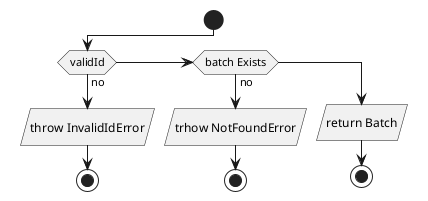 @startuml

start
if (validId) then (no)
  :throw InvalidIdError/
  stop
elseif (batch Exists) then (no)
  :trhow NotFoundError/
  stop
else ()
    :return Batch/
    stop

@enduml